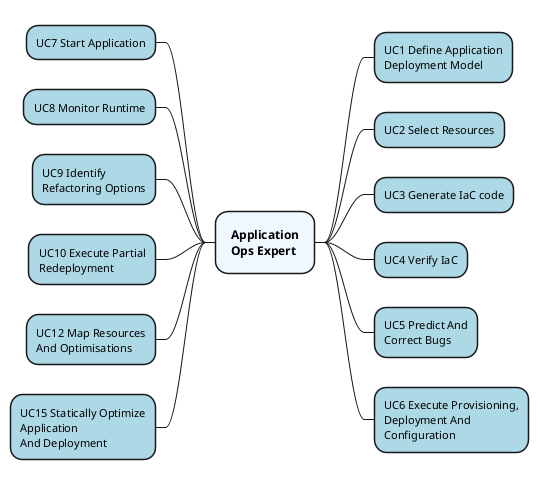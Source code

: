 @startmindmap AppOpsExpertUCs

<style>
mindmapDiagram {
  node {
    Padding 15
    Margin 15
    BackGroundColor LightBlue
  }
  rootNode {
    Padding 15
	Margin 15
    BackGroundColor AliceBlue
	FontSize 12
  }
  leafNode {
    Padding 10
    BackGroundColor LightBlue
    FontColor Black
    FontSize 11
  }
}
</style>

* <b>Application</b>\n<b>Ops Expert</b>
** UC1 Define Application\nDeployment Model
** UC2 Select Resources
** UC3 Generate IaC code
** UC4 Verify IaC
** UC5 Predict And\nCorrect Bugs
** UC6 Execute Provisioning,\nDeployment And\nConfiguration
left side
** UC7 Start Application
** UC8 Monitor Runtime
** UC9 Identify\nRefactoring Options
** UC10 Execute Partial\nRedeployment
** UC12 Map Resources\nAnd Optimisations
** UC15 Statically Optimize\nApplication\nAnd Deployment


@endmindmap
